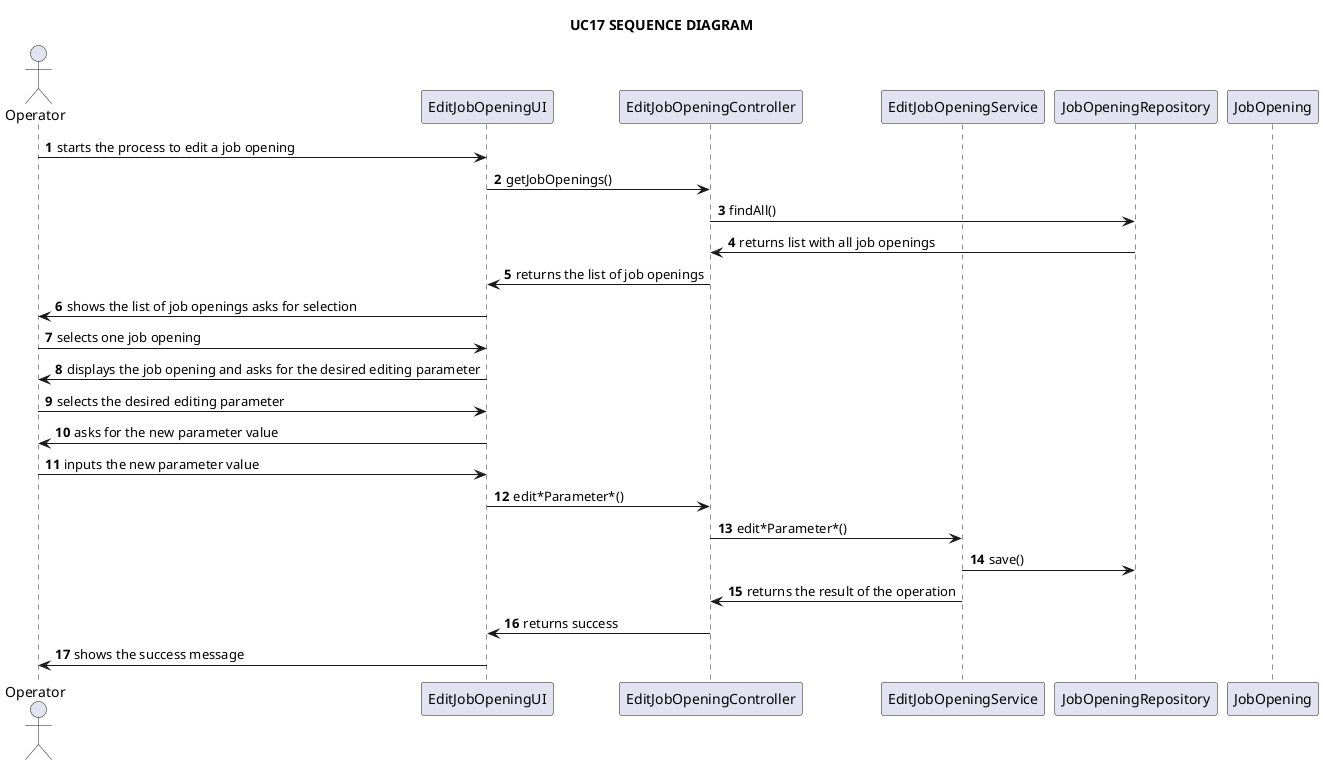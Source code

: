 @startuml

title UC17 SEQUENCE DIAGRAM

autonumber

actor Operator as o
participant EditJobOpeningUI as ui
participant EditJobOpeningController as c
participant EditJobOpeningService as service
participant JobOpeningRepository as repo
participant JobOpening as u

o -> ui: starts the process to edit a job opening

ui -> c: getJobOpenings()

c -> repo: findAll()

repo -> c: returns list with all job openings

c -> ui: returns the list of job openings

ui -> o: shows the list of job openings asks for selection

o -> ui: selects one job opening

ui -> o: displays the job opening and asks for the desired editing parameter

o -> ui: selects the desired editing parameter

ui -> o: asks for the new parameter value

o -> ui: inputs the new parameter value

ui -> c: edit*Parameter*()

c -> service: edit*Parameter*()

service -> repo: save()

service -> c: returns the result of the operation

c -> ui: returns success

ui -> o: shows the success message

@enduml

